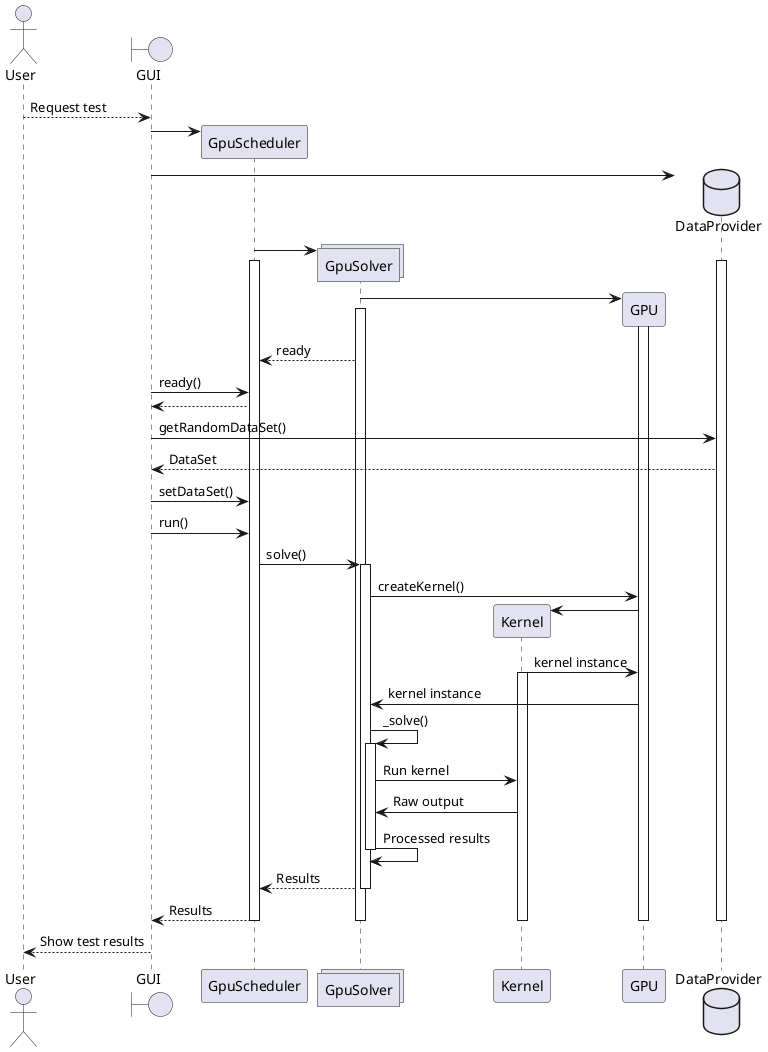 @startuml

' Participants
actor User
boundary GUI
participant GpuScheduler
collections GpuSolver
participant Kernel
participant GPU
database DataProvider

' Sequence

User --> GUI : Request test
GUI -> GpuScheduler **
GUI -> DataProvider **
GpuScheduler -> GpuSolver **
activate DataProvider
activate GpuScheduler

GpuSolver -> GPU **
activate GPU

activate GpuSolver
GpuScheduler <-- GpuSolver : ready

GUI -> GpuScheduler : ready()
GUI <-- GpuScheduler
GUI -> DataProvider : getRandomDataSet()
GUI <-- DataProvider : DataSet
GUI -> GpuScheduler : setDataSet()

GUI -> GpuScheduler : run()

GpuScheduler -> GpuSolver : solve()
activate GpuSolver
GpuSolver -> GPU : createKernel()
GPU -> Kernel **
GPU <- Kernel : kernel instance
activate Kernel

GpuSolver <- GPU : kernel instance

GpuSolver -> GpuSolver : _solve()
activate GpuSolver
GpuSolver -> Kernel : Run kernel
GpuSolver <- Kernel : Raw output

GpuSolver -> GpuSolver : Processed results
deactivate GpuSolver


GpuScheduler <-- GpuSolver : Results
deactivate GpuSolver

GUI <-- GpuScheduler : Results
deactivate Kernel
deactivate GPU
deactivate GpuSolver
deactivate GpuScheduler
deactivate DataProvider

User <-- GUI : Show test results

@enduml